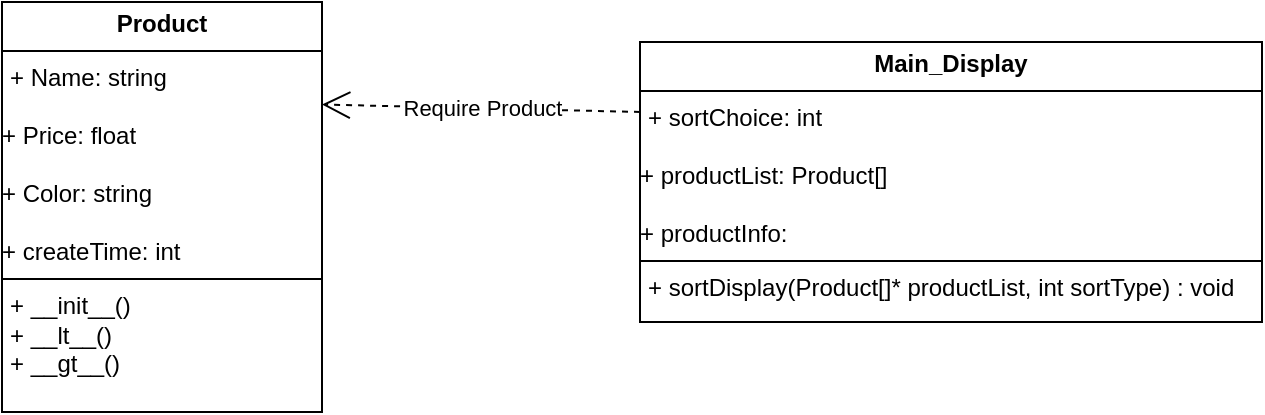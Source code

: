 <mxfile version="24.7.16">
  <diagram name="Page-1" id="94FXaTVoyfwJhjDu_k4a">
    <mxGraphModel dx="967" dy="528" grid="1" gridSize="10" guides="1" tooltips="1" connect="1" arrows="1" fold="1" page="1" pageScale="1" pageWidth="850" pageHeight="1100" math="0" shadow="0">
      <root>
        <mxCell id="0" />
        <mxCell id="1" parent="0" />
        <mxCell id="6Loux-_yAU-fpvVJSbHG-1" value="&lt;p style=&quot;margin:0px;margin-top:4px;text-align:center;&quot;&gt;&lt;b&gt;Main_Display&lt;/b&gt;&lt;/p&gt;&lt;hr size=&quot;1&quot; style=&quot;border-style:solid;&quot;&gt;&lt;p style=&quot;margin:0px;margin-left:4px;&quot;&gt;+ sortChoice: int&lt;/p&gt;&lt;br&gt;+ productList: Product[]&lt;div&gt;&lt;br&gt;&lt;/div&gt;&lt;div&gt;+ productInfo:&amp;nbsp;&lt;br&gt;&lt;hr size=&quot;1&quot; style=&quot;border-style:solid;&quot;&gt;&lt;p style=&quot;margin:0px;margin-left:4px;&quot;&gt;+ sortDisplay(Product[]* productList, int sortType) : void&amp;nbsp;&lt;/p&gt;&lt;p style=&quot;margin:0px;margin-left:4px;&quot;&gt;&lt;br&gt;&lt;/p&gt;&lt;/div&gt;" style="verticalAlign=top;align=left;overflow=fill;html=1;whiteSpace=wrap;" parent="1" vertex="1">
          <mxGeometry x="479" y="550" width="311" height="140" as="geometry" />
        </mxCell>
        <mxCell id="2kd_5n8D8LUmjR8sbi2V-1" value="&lt;p style=&quot;margin:0px;margin-top:4px;text-align:center;&quot;&gt;&lt;b&gt;Product&lt;/b&gt;&lt;/p&gt;&lt;hr size=&quot;1&quot; style=&quot;border-style:solid;&quot;&gt;&lt;p style=&quot;margin:0px;margin-left:4px;&quot;&gt;+ Name: string&lt;/p&gt;&lt;br&gt;+ Price: float&lt;div&gt;&lt;br&gt;&lt;/div&gt;&lt;div&gt;+ Color: string&lt;/div&gt;&lt;div&gt;&lt;br&gt;&lt;/div&gt;&lt;div&gt;+ createTime: int&lt;br&gt;&lt;hr size=&quot;1&quot; style=&quot;border-style:solid;&quot;&gt;&lt;p style=&quot;margin:0px;margin-left:4px;&quot;&gt;+ __init__()&lt;/p&gt;&lt;p style=&quot;margin:0px;margin-left:4px;&quot;&gt;+ __lt__()&lt;/p&gt;&lt;p style=&quot;margin:0px;margin-left:4px;&quot;&gt;+ __gt__()&lt;/p&gt;&lt;/div&gt;" style="verticalAlign=top;align=left;overflow=fill;html=1;whiteSpace=wrap;" parent="1" vertex="1">
          <mxGeometry x="160" y="530" width="160" height="205" as="geometry" />
        </mxCell>
        <mxCell id="2kd_5n8D8LUmjR8sbi2V-2" value="Require Product" style="endArrow=open;endSize=12;dashed=1;html=1;rounded=0;entryX=1;entryY=0.25;entryDx=0;entryDy=0;exitX=0;exitY=0.25;exitDx=0;exitDy=0;" parent="1" source="6Loux-_yAU-fpvVJSbHG-1" target="2kd_5n8D8LUmjR8sbi2V-1" edge="1">
          <mxGeometry width="160" relative="1" as="geometry">
            <mxPoint x="320" y="670" as="sourcePoint" />
            <mxPoint x="480" y="670" as="targetPoint" />
          </mxGeometry>
        </mxCell>
      </root>
    </mxGraphModel>
  </diagram>
</mxfile>
